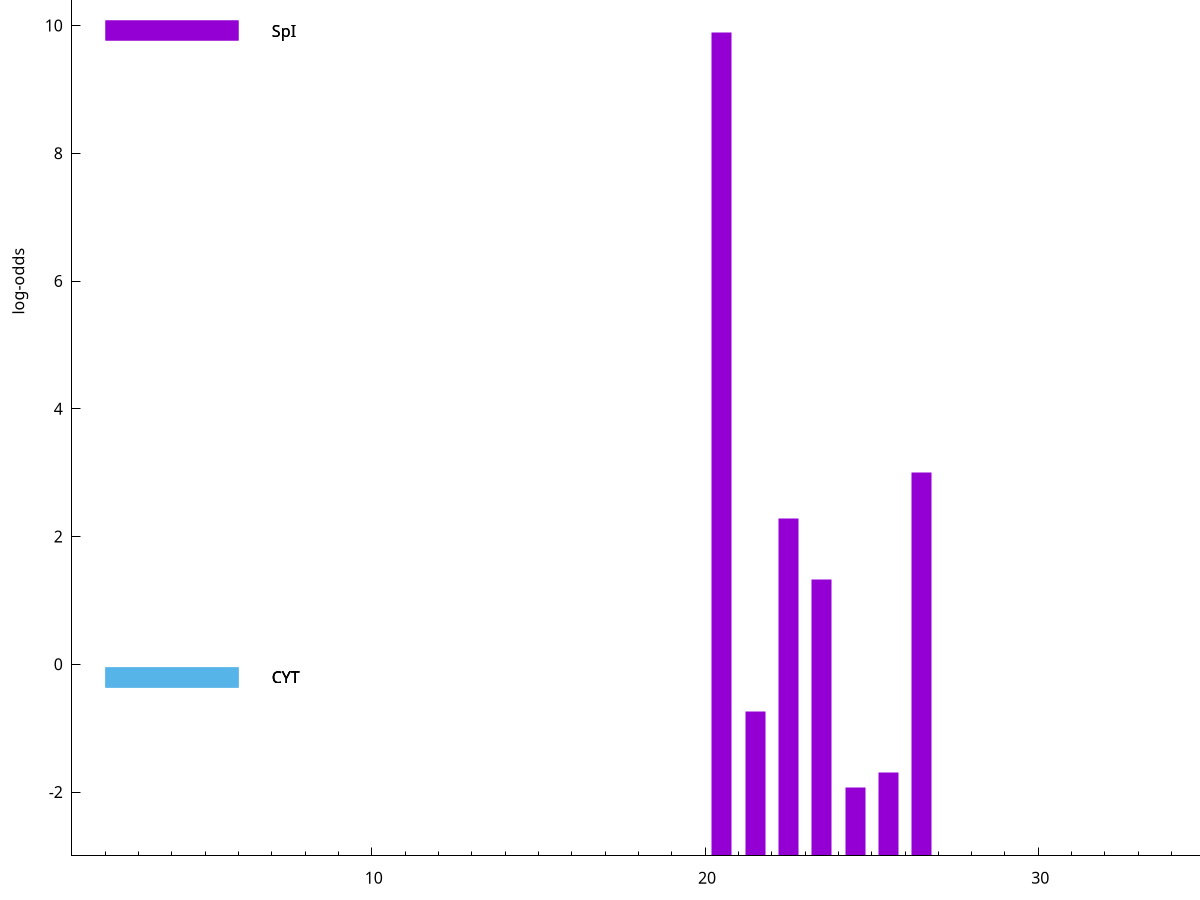 set title "LipoP predictions for SRR3467249.gff"
set size 2., 1.4
set xrange [1:70] 
set mxtics 10
set yrange [-3:15]
set y2range [0:18]
set ylabel "log-odds"
set term postscript eps color solid "Helvetica" 30
set output "SRR3467249.gff125.eps"
set arrow from 2,9.9171 to 6,9.9171 nohead lt 1 lw 20
set label "SpI" at 7,9.9171
set arrow from 2,-0.200913 to 6,-0.200913 nohead lt 3 lw 20
set label "CYT" at 7,-0.200913
set arrow from 2,-0.200913 to 6,-0.200913 nohead lt 3 lw 20
set label "CYT" at 7,-0.200913
set arrow from 2,-0.200913 to 6,-0.200913 nohead lt 3 lw 20
set label "CYT" at 7,-0.200913
set arrow from 2,9.9171 to 6,9.9171 nohead lt 1 lw 20
set label "SpI" at 7,9.9171
# NOTE: The scores below are the log-odds scores with the threshold
# NOTE: subtracted (a hack to make gnuplot make the histogram all
# NOTE: look nice).
plot "-" axes x1y2 title "" with impulses lt 1 lw 20
20.500000 12.892110
26.500000 6.000700
22.500000 5.287480
23.500000 4.330180
21.500000 2.259774
25.500000 1.301110
24.500000 1.065150
e
exit
